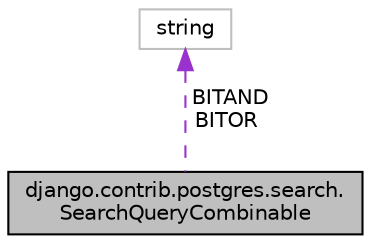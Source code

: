 digraph "django.contrib.postgres.search.SearchQueryCombinable"
{
 // LATEX_PDF_SIZE
  edge [fontname="Helvetica",fontsize="10",labelfontname="Helvetica",labelfontsize="10"];
  node [fontname="Helvetica",fontsize="10",shape=record];
  Node1 [label="django.contrib.postgres.search.\lSearchQueryCombinable",height=0.2,width=0.4,color="black", fillcolor="grey75", style="filled", fontcolor="black",tooltip=" "];
  Node2 -> Node1 [dir="back",color="darkorchid3",fontsize="10",style="dashed",label=" BITAND\nBITOR" ];
  Node2 [label="string",height=0.2,width=0.4,color="grey75", fillcolor="white", style="filled",tooltip=" "];
}
